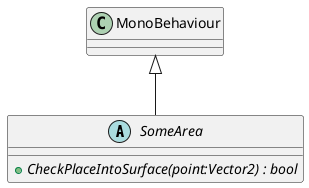 @startuml
abstract class SomeArea {
    + {abstract} CheckPlaceIntoSurface(point:Vector2) : bool
}
MonoBehaviour <|-- SomeArea
@enduml
